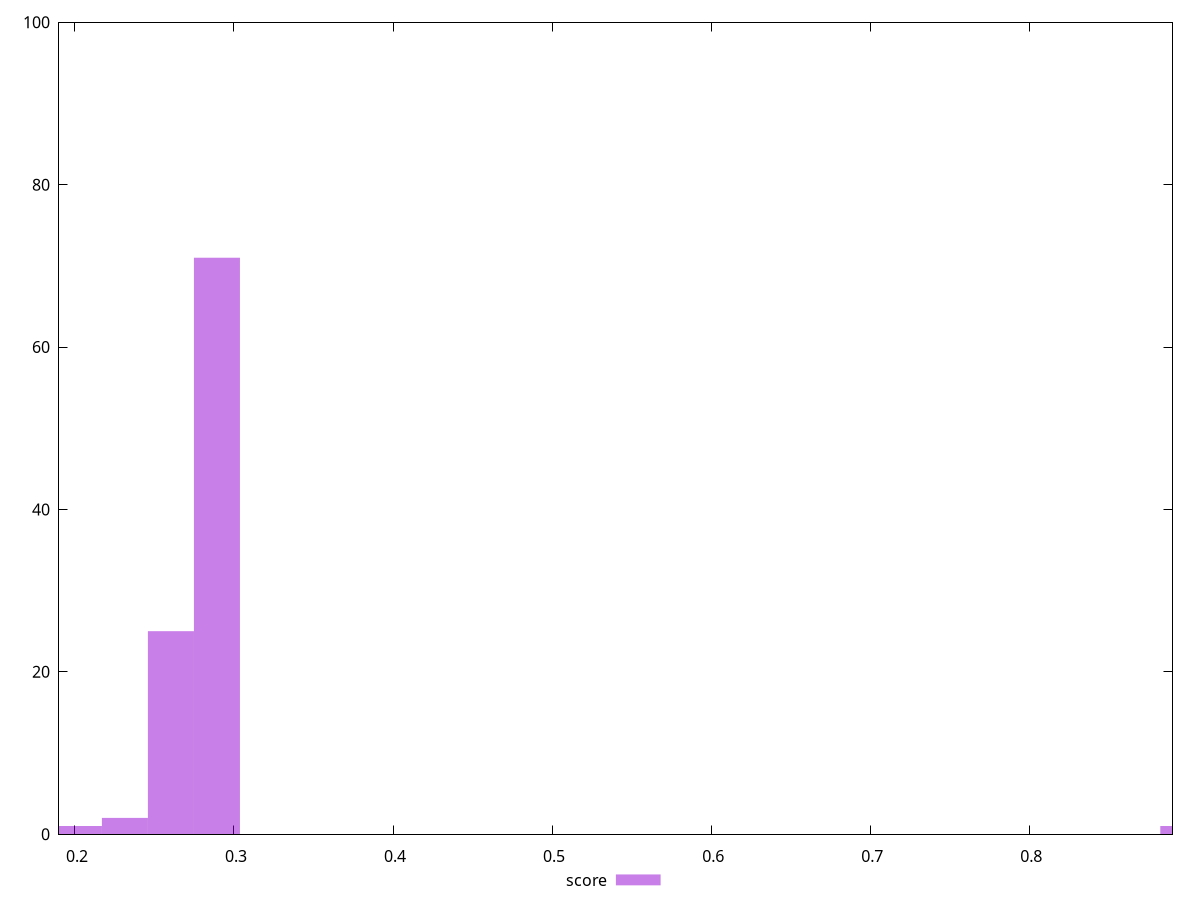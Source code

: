 reset

$score <<EOF
0.2025012583413135 1
0.28928751191616214 71
0.26035876072454595 25
0.23143000953292972 2
0.8967912869401027 1
EOF

set key outside below
set boxwidth 0.028928751191616215
set xrange [0.19:0.89]
set yrange [0:100]
set trange [0:100]
set style fill transparent solid 0.5 noborder
set terminal svg size 640, 490 enhanced background rgb 'white'
set output "reports/report_00030_2021-02-24T20-42-31.540Z/max-potential-fid/samples/astro/score/histogram.svg"

plot $score title "score" with boxes

reset
